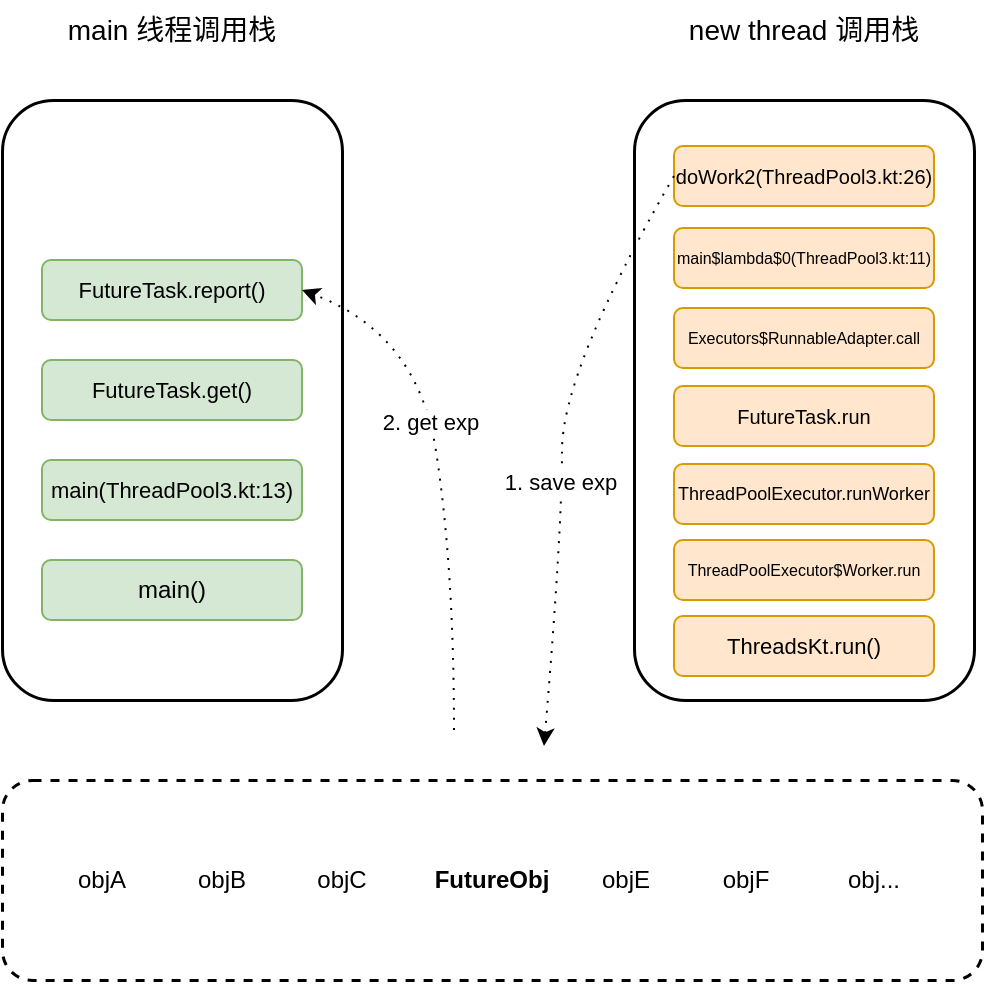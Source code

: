 <mxfile version="22.1.2" type="device">
  <diagram name="Page-1" id="uSd5MEQWTcCqPNmt0LI-">
    <mxGraphModel dx="1026" dy="659" grid="1" gridSize="9" guides="1" tooltips="1" connect="1" arrows="1" fold="1" page="1" pageScale="1" pageWidth="850" pageHeight="1100" math="0" shadow="0">
      <root>
        <mxCell id="0" />
        <mxCell id="1" parent="0" />
        <mxCell id="Lq0AoeMfKdwk8STI4GJj-1" value="" style="rounded=1;whiteSpace=wrap;html=1;strokeWidth=1.5;" parent="1" vertex="1">
          <mxGeometry x="170" y="270" width="170" height="300" as="geometry" />
        </mxCell>
        <mxCell id="Lq0AoeMfKdwk8STI4GJj-2" value="main 线程调用栈" style="text;html=1;strokeColor=none;fillColor=none;align=center;verticalAlign=middle;whiteSpace=wrap;rounded=0;fontSize=14;" parent="1" vertex="1">
          <mxGeometry x="196.25" y="220" width="117.5" height="30" as="geometry" />
        </mxCell>
        <mxCell id="Lq0AoeMfKdwk8STI4GJj-4" value="main()" style="rounded=1;whiteSpace=wrap;html=1;fillColor=#d5e8d4;strokeColor=#82b366;" parent="1" vertex="1">
          <mxGeometry x="190" y="500" width="130" height="30" as="geometry" />
        </mxCell>
        <mxCell id="Lq0AoeMfKdwk8STI4GJj-5" value="main(ThreadPool3.kt:13)" style="rounded=1;whiteSpace=wrap;html=1;fillColor=#d5e8d4;strokeColor=#82b366;fontSize=11;" parent="1" vertex="1">
          <mxGeometry x="190" y="450" width="130" height="30" as="geometry" />
        </mxCell>
        <mxCell id="Lq0AoeMfKdwk8STI4GJj-6" value="FutureTask.get()" style="rounded=1;whiteSpace=wrap;html=1;fillColor=#d5e8d4;strokeColor=#82b366;fontSize=11;" parent="1" vertex="1">
          <mxGeometry x="190" y="400" width="130" height="30" as="geometry" />
        </mxCell>
        <mxCell id="Lq0AoeMfKdwk8STI4GJj-12" value="" style="rounded=1;whiteSpace=wrap;html=1;strokeWidth=1.5;" parent="1" vertex="1">
          <mxGeometry x="486" y="270" width="170" height="300" as="geometry" />
        </mxCell>
        <mxCell id="Lq0AoeMfKdwk8STI4GJj-13" value="new thread 调用栈" style="text;html=1;strokeColor=none;fillColor=none;align=center;verticalAlign=middle;whiteSpace=wrap;rounded=0;fontSize=14;" parent="1" vertex="1">
          <mxGeometry x="512.25" y="220" width="117.5" height="30" as="geometry" />
        </mxCell>
        <mxCell id="Lq0AoeMfKdwk8STI4GJj-14" value="ThreadPoolExecutor.runWorker" style="rounded=1;whiteSpace=wrap;html=1;fillColor=#ffe6cc;strokeColor=#d79b00;fontSize=9;" parent="1" vertex="1">
          <mxGeometry x="506" y="452" width="130" height="30" as="geometry" />
        </mxCell>
        <mxCell id="Lq0AoeMfKdwk8STI4GJj-15" value="ThreadPoolExecutor$Worker.run" style="rounded=1;whiteSpace=wrap;html=1;fillColor=#ffe6cc;strokeColor=#d79b00;fontSize=8;" parent="1" vertex="1">
          <mxGeometry x="506" y="490" width="130" height="30" as="geometry" />
        </mxCell>
        <mxCell id="Lq0AoeMfKdwk8STI4GJj-16" value="ThreadsKt.run()" style="rounded=1;whiteSpace=wrap;html=1;fillColor=#ffe6cc;strokeColor=#d79b00;fontSize=11;" parent="1" vertex="1">
          <mxGeometry x="506" y="528" width="130" height="30" as="geometry" />
        </mxCell>
        <mxCell id="Lq0AoeMfKdwk8STI4GJj-17" value="FutureTask.run" style="rounded=1;whiteSpace=wrap;html=1;fillColor=#ffe6cc;strokeColor=#d79b00;fontSize=10;" parent="1" vertex="1">
          <mxGeometry x="506" y="413" width="130" height="30" as="geometry" />
        </mxCell>
        <mxCell id="2p-l_sU_6ftTZpOeK9uw-1" value="" style="rounded=1;whiteSpace=wrap;html=1;strokeWidth=1.5;dashed=1;" vertex="1" parent="1">
          <mxGeometry x="170" y="610" width="490" height="100" as="geometry" />
        </mxCell>
        <mxCell id="2p-l_sU_6ftTZpOeK9uw-2" value="objA" style="text;html=1;strokeColor=none;fillColor=none;align=center;verticalAlign=middle;whiteSpace=wrap;rounded=0;" vertex="1" parent="1">
          <mxGeometry x="190" y="645" width="60" height="30" as="geometry" />
        </mxCell>
        <mxCell id="2p-l_sU_6ftTZpOeK9uw-3" value="objB" style="text;html=1;strokeColor=none;fillColor=none;align=center;verticalAlign=middle;whiteSpace=wrap;rounded=0;" vertex="1" parent="1">
          <mxGeometry x="250" y="645" width="60" height="30" as="geometry" />
        </mxCell>
        <mxCell id="2p-l_sU_6ftTZpOeK9uw-4" value="objC" style="text;html=1;strokeColor=none;fillColor=none;align=center;verticalAlign=middle;whiteSpace=wrap;rounded=0;" vertex="1" parent="1">
          <mxGeometry x="310" y="645" width="60" height="30" as="geometry" />
        </mxCell>
        <mxCell id="2p-l_sU_6ftTZpOeK9uw-5" value="FutureObj" style="text;html=1;strokeColor=none;fillColor=none;align=center;verticalAlign=middle;whiteSpace=wrap;rounded=0;fontStyle=1" vertex="1" parent="1">
          <mxGeometry x="385" y="645" width="60" height="30" as="geometry" />
        </mxCell>
        <mxCell id="2p-l_sU_6ftTZpOeK9uw-6" value="objE" style="text;html=1;strokeColor=none;fillColor=none;align=center;verticalAlign=middle;whiteSpace=wrap;rounded=0;" vertex="1" parent="1">
          <mxGeometry x="452.25" y="645" width="60" height="30" as="geometry" />
        </mxCell>
        <mxCell id="2p-l_sU_6ftTZpOeK9uw-7" value="objF" style="text;html=1;strokeColor=none;fillColor=none;align=center;verticalAlign=middle;whiteSpace=wrap;rounded=0;" vertex="1" parent="1">
          <mxGeometry x="512.25" y="645" width="60" height="30" as="geometry" />
        </mxCell>
        <mxCell id="2p-l_sU_6ftTZpOeK9uw-8" value="obj..." style="text;html=1;strokeColor=none;fillColor=none;align=center;verticalAlign=middle;whiteSpace=wrap;rounded=0;" vertex="1" parent="1">
          <mxGeometry x="576" y="645" width="60" height="30" as="geometry" />
        </mxCell>
        <mxCell id="2p-l_sU_6ftTZpOeK9uw-9" value="FutureTask.report()" style="rounded=1;whiteSpace=wrap;html=1;fillColor=#d5e8d4;strokeColor=#82b366;fontSize=11;" vertex="1" parent="1">
          <mxGeometry x="190" y="350" width="130" height="30" as="geometry" />
        </mxCell>
        <mxCell id="2p-l_sU_6ftTZpOeK9uw-10" value="Executors$RunnableAdapter.call" style="rounded=1;whiteSpace=wrap;html=1;fillColor=#ffe6cc;strokeColor=#d79b00;fontSize=8;" vertex="1" parent="1">
          <mxGeometry x="506" y="374" width="130" height="30" as="geometry" />
        </mxCell>
        <mxCell id="2p-l_sU_6ftTZpOeK9uw-11" value="main$lambda$0(ThreadPool3.kt:11)" style="rounded=1;whiteSpace=wrap;html=1;fillColor=#ffe6cc;strokeColor=#d79b00;fontSize=8;" vertex="1" parent="1">
          <mxGeometry x="506" y="334" width="130" height="30" as="geometry" />
        </mxCell>
        <mxCell id="2p-l_sU_6ftTZpOeK9uw-12" value="doWork2(ThreadPool3.kt:26)" style="rounded=1;whiteSpace=wrap;html=1;fillColor=#ffe6cc;strokeColor=#d79b00;fontSize=10;" vertex="1" parent="1">
          <mxGeometry x="506" y="293" width="130" height="30" as="geometry" />
        </mxCell>
        <mxCell id="2p-l_sU_6ftTZpOeK9uw-15" value="" style="curved=1;endArrow=classic;html=1;rounded=0;exitX=0;exitY=0.5;exitDx=0;exitDy=0;dashed=1;dashPattern=1 4;" edge="1" parent="1" source="2p-l_sU_6ftTZpOeK9uw-12">
          <mxGeometry width="50" height="50" relative="1" as="geometry">
            <mxPoint x="441" y="315" as="sourcePoint" />
            <mxPoint x="441" y="593" as="targetPoint" />
            <Array as="points">
              <mxPoint x="450" y="405" />
              <mxPoint x="450" y="486" />
            </Array>
          </mxGeometry>
        </mxCell>
        <mxCell id="2p-l_sU_6ftTZpOeK9uw-16" value="1. save exp" style="edgeLabel;html=1;align=center;verticalAlign=middle;resizable=0;points=[];" vertex="1" connectable="0" parent="2p-l_sU_6ftTZpOeK9uw-15">
          <mxGeometry x="0.115" y="-1" relative="1" as="geometry">
            <mxPoint as="offset" />
          </mxGeometry>
        </mxCell>
        <mxCell id="2p-l_sU_6ftTZpOeK9uw-17" value="" style="curved=1;endArrow=classic;html=1;rounded=0;entryX=1;entryY=0.5;entryDx=0;entryDy=0;dashed=1;dashPattern=1 4;" edge="1" parent="1" target="2p-l_sU_6ftTZpOeK9uw-9">
          <mxGeometry width="50" height="50" relative="1" as="geometry">
            <mxPoint x="396" y="585" as="sourcePoint" />
            <mxPoint x="378" y="369" as="targetPoint" />
            <Array as="points">
              <mxPoint x="396" y="504" />
              <mxPoint x="378" y="387" />
            </Array>
          </mxGeometry>
        </mxCell>
        <mxCell id="2p-l_sU_6ftTZpOeK9uw-18" value="2. get exp" style="edgeLabel;html=1;align=center;verticalAlign=middle;resizable=0;points=[];" vertex="1" connectable="0" parent="2p-l_sU_6ftTZpOeK9uw-17">
          <mxGeometry x="0.186" y="1" relative="1" as="geometry">
            <mxPoint as="offset" />
          </mxGeometry>
        </mxCell>
      </root>
    </mxGraphModel>
  </diagram>
</mxfile>
